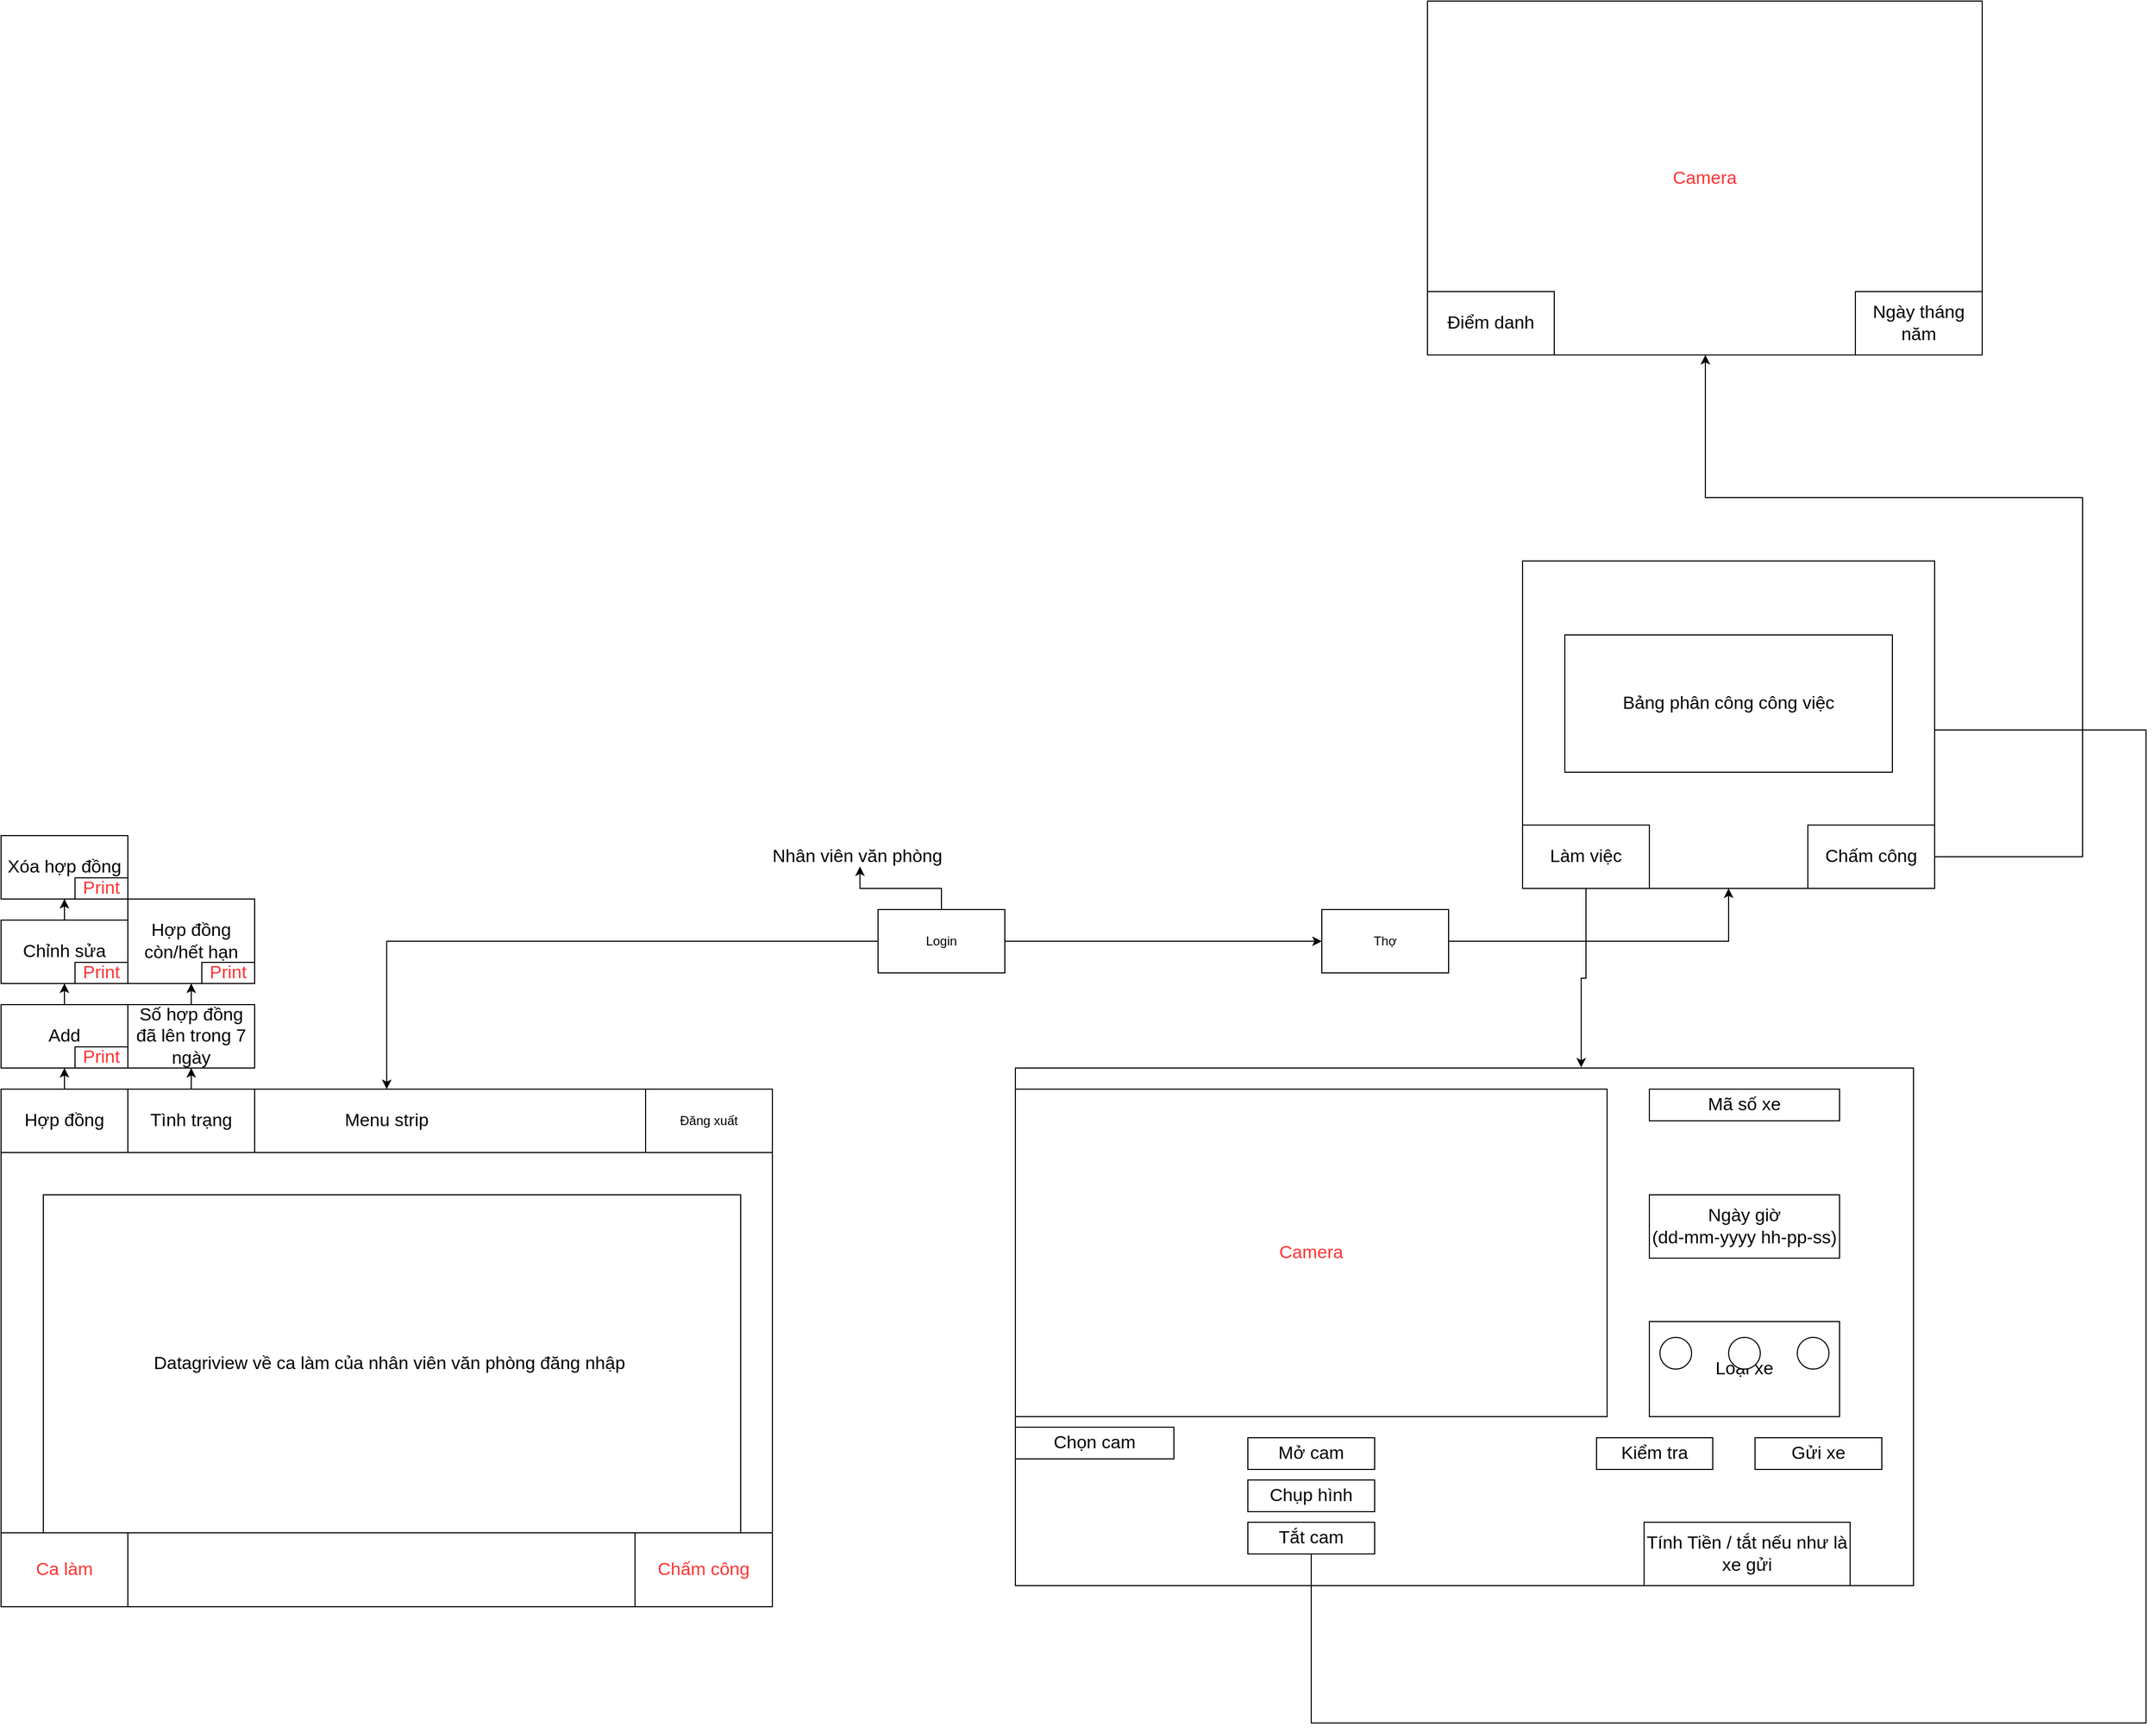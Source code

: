 <mxfile version="13.9.9" type="device"><diagram id="cZaAm-L3L8jquARNV6ch" name="Page-1"><mxGraphModel dx="980" dy="1661" grid="1" gridSize="10" guides="1" tooltips="1" connect="1" arrows="1" fold="1" page="1" pageScale="1" pageWidth="850" pageHeight="1100" math="0" shadow="0"><root><mxCell id="0"/><mxCell id="1" parent="0"/><mxCell id="08QIauzWuRcyj7Z-gWm9-30" value="" style="rounded=0;whiteSpace=wrap;html=1;" parent="1" vertex="1"><mxGeometry x="1000" y="230" width="850" height="490" as="geometry"/></mxCell><mxCell id="08QIauzWuRcyj7Z-gWm9-41" value="Loại xe" style="rounded=0;whiteSpace=wrap;html=1;fontSize=17;fontColor=#000000;" parent="1" vertex="1"><mxGeometry x="1600" y="470" width="180" height="90" as="geometry"/></mxCell><mxCell id="08QIauzWuRcyj7Z-gWm9-4" value="" style="edgeStyle=orthogonalEdgeStyle;rounded=0;orthogonalLoop=1;jettySize=auto;html=1;fontSize=17;entryX=0.516;entryY=0.96;entryDx=0;entryDy=0;entryPerimeter=0;" parent="1" source="08QIauzWuRcyj7Z-gWm9-1" target="08QIauzWuRcyj7Z-gWm9-2" edge="1"><mxGeometry relative="1" as="geometry"><mxPoint x="630" y="100" as="targetPoint"/></mxGeometry></mxCell><mxCell id="08QIauzWuRcyj7Z-gWm9-16" value="" style="edgeStyle=orthogonalEdgeStyle;rounded=0;orthogonalLoop=1;jettySize=auto;html=1;fontSize=17;" parent="1" source="08QIauzWuRcyj7Z-gWm9-1" target="08QIauzWuRcyj7Z-gWm9-7" edge="1"><mxGeometry relative="1" as="geometry"/></mxCell><mxCell id="08QIauzWuRcyj7Z-gWm9-29" value="" style="edgeStyle=orthogonalEdgeStyle;rounded=0;orthogonalLoop=1;jettySize=auto;html=1;fontSize=17;fontColor=#FF3333;" parent="1" source="08QIauzWuRcyj7Z-gWm9-1" target="08QIauzWuRcyj7Z-gWm9-28" edge="1"><mxGeometry relative="1" as="geometry"/></mxCell><mxCell id="08QIauzWuRcyj7Z-gWm9-1" value="Login&lt;br&gt;" style="rounded=0;whiteSpace=wrap;html=1;" parent="1" vertex="1"><mxGeometry x="870" y="80" width="120" height="60" as="geometry"/></mxCell><mxCell id="08QIauzWuRcyj7Z-gWm9-2" value="&lt;font style=&quot;font-size: 17px&quot;&gt;Nhân viên văn phòng&lt;/font&gt;" style="text;html=1;align=center;verticalAlign=middle;resizable=0;points=[];autosize=1;strokeColor=none;fillColor=none;" parent="1" vertex="1"><mxGeometry x="760" y="20" width="180" height="20" as="geometry"/></mxCell><mxCell id="08QIauzWuRcyj7Z-gWm9-3" value="" style="rounded=0;whiteSpace=wrap;html=1;fontSize=17;" parent="1" vertex="1"><mxGeometry x="40" y="250" width="730" height="490" as="geometry"/></mxCell><mxCell id="08QIauzWuRcyj7Z-gWm9-7" value="Menu strip" style="rounded=0;whiteSpace=wrap;html=1;fontSize=17;" parent="1" vertex="1"><mxGeometry x="40" y="250" width="730" height="60" as="geometry"/></mxCell><mxCell id="08QIauzWuRcyj7Z-gWm9-8" value="Datagriview về ca làm của nhân viên văn phòng đăng nhập&amp;nbsp;" style="rounded=0;whiteSpace=wrap;html=1;fontSize=17;" parent="1" vertex="1"><mxGeometry x="80" y="350" width="660" height="320" as="geometry"/></mxCell><mxCell id="08QIauzWuRcyj7Z-gWm9-11" value="" style="edgeStyle=orthogonalEdgeStyle;rounded=0;orthogonalLoop=1;jettySize=auto;html=1;fontSize=17;" parent="1" source="08QIauzWuRcyj7Z-gWm9-9" target="08QIauzWuRcyj7Z-gWm9-10" edge="1"><mxGeometry relative="1" as="geometry"/></mxCell><mxCell id="08QIauzWuRcyj7Z-gWm9-9" value="Hợp đồng" style="rounded=0;whiteSpace=wrap;html=1;fontSize=17;" parent="1" vertex="1"><mxGeometry x="40" y="250" width="120" height="60" as="geometry"/></mxCell><mxCell id="08QIauzWuRcyj7Z-gWm9-13" value="" style="edgeStyle=orthogonalEdgeStyle;rounded=0;orthogonalLoop=1;jettySize=auto;html=1;fontSize=17;" parent="1" source="08QIauzWuRcyj7Z-gWm9-10" target="08QIauzWuRcyj7Z-gWm9-12" edge="1"><mxGeometry relative="1" as="geometry"/></mxCell><mxCell id="08QIauzWuRcyj7Z-gWm9-10" value="Add" style="rounded=0;whiteSpace=wrap;html=1;fontSize=17;" parent="1" vertex="1"><mxGeometry x="40" y="170" width="120" height="60" as="geometry"/></mxCell><mxCell id="08QIauzWuRcyj7Z-gWm9-15" value="" style="edgeStyle=orthogonalEdgeStyle;rounded=0;orthogonalLoop=1;jettySize=auto;html=1;fontSize=17;" parent="1" source="08QIauzWuRcyj7Z-gWm9-12" target="08QIauzWuRcyj7Z-gWm9-14" edge="1"><mxGeometry relative="1" as="geometry"/></mxCell><mxCell id="08QIauzWuRcyj7Z-gWm9-12" value="Chỉnh sửa" style="rounded=0;whiteSpace=wrap;html=1;fontSize=17;" parent="1" vertex="1"><mxGeometry x="40" y="90" width="120" height="60" as="geometry"/></mxCell><mxCell id="08QIauzWuRcyj7Z-gWm9-14" value="Xóa hợp đồng" style="rounded=0;whiteSpace=wrap;html=1;fontSize=17;" parent="1" vertex="1"><mxGeometry x="40" y="10" width="120" height="60" as="geometry"/></mxCell><mxCell id="08QIauzWuRcyj7Z-gWm9-20" value="" style="edgeStyle=orthogonalEdgeStyle;rounded=0;orthogonalLoop=1;jettySize=auto;html=1;fontSize=17;fontColor=#FF3333;" parent="1" source="08QIauzWuRcyj7Z-gWm9-17" target="08QIauzWuRcyj7Z-gWm9-19" edge="1"><mxGeometry relative="1" as="geometry"/></mxCell><mxCell id="08QIauzWuRcyj7Z-gWm9-17" value="Tình trạng" style="rounded=0;whiteSpace=wrap;html=1;fontSize=17;" parent="1" vertex="1"><mxGeometry x="160" y="250" width="120" height="60" as="geometry"/></mxCell><mxCell id="08QIauzWuRcyj7Z-gWm9-18" value="&lt;font color=&quot;#ff3333&quot;&gt;Ca làm&lt;/font&gt;" style="rounded=0;whiteSpace=wrap;html=1;fontSize=17;" parent="1" vertex="1"><mxGeometry x="40" y="670" width="120" height="70" as="geometry"/></mxCell><mxCell id="08QIauzWuRcyj7Z-gWm9-22" value="" style="edgeStyle=orthogonalEdgeStyle;rounded=0;orthogonalLoop=1;jettySize=auto;html=1;fontSize=17;fontColor=#FF3333;" parent="1" source="08QIauzWuRcyj7Z-gWm9-19" target="08QIauzWuRcyj7Z-gWm9-21" edge="1"><mxGeometry relative="1" as="geometry"/></mxCell><mxCell id="08QIauzWuRcyj7Z-gWm9-19" value="Số hợp đồng đã lên trong 7 ngày" style="whiteSpace=wrap;html=1;fontSize=17;rounded=0;" parent="1" vertex="1"><mxGeometry x="160" y="170" width="120" height="60" as="geometry"/></mxCell><mxCell id="08QIauzWuRcyj7Z-gWm9-21" value="Hợp đồng còn/hết hạn" style="whiteSpace=wrap;html=1;fontSize=17;rounded=0;" parent="1" vertex="1"><mxGeometry x="160" y="70" width="120" height="80" as="geometry"/></mxCell><mxCell id="08QIauzWuRcyj7Z-gWm9-23" value="Chấm công" style="rounded=0;whiteSpace=wrap;html=1;fontSize=17;fontColor=#FF3333;" parent="1" vertex="1"><mxGeometry x="640" y="670" width="130" height="70" as="geometry"/></mxCell><mxCell id="08QIauzWuRcyj7Z-gWm9-24" value="Print" style="rounded=0;whiteSpace=wrap;html=1;fontSize=17;fontColor=#FF3333;" parent="1" vertex="1"><mxGeometry x="110" y="210" width="50" height="20" as="geometry"/></mxCell><mxCell id="08QIauzWuRcyj7Z-gWm9-25" value="Print" style="rounded=0;whiteSpace=wrap;html=1;fontSize=17;fontColor=#FF3333;" parent="1" vertex="1"><mxGeometry x="110" y="130" width="50" height="20" as="geometry"/></mxCell><mxCell id="08QIauzWuRcyj7Z-gWm9-26" value="Print" style="rounded=0;whiteSpace=wrap;html=1;fontSize=17;fontColor=#FF3333;" parent="1" vertex="1"><mxGeometry x="110" y="50" width="50" height="20" as="geometry"/></mxCell><mxCell id="08QIauzWuRcyj7Z-gWm9-27" value="Print" style="rounded=0;whiteSpace=wrap;html=1;fontSize=17;fontColor=#FF3333;" parent="1" vertex="1"><mxGeometry x="230" y="130" width="50" height="20" as="geometry"/></mxCell><mxCell id="08QIauzWuRcyj7Z-gWm9-56" value="" style="edgeStyle=orthogonalEdgeStyle;rounded=0;orthogonalLoop=1;jettySize=auto;html=1;fontSize=17;fontColor=#000000;" parent="1" source="08QIauzWuRcyj7Z-gWm9-28" target="08QIauzWuRcyj7Z-gWm9-55" edge="1"><mxGeometry relative="1" as="geometry"/></mxCell><mxCell id="08QIauzWuRcyj7Z-gWm9-28" value="Thợ&lt;br&gt;" style="rounded=0;whiteSpace=wrap;html=1;" parent="1" vertex="1"><mxGeometry x="1290" y="80" width="120" height="60" as="geometry"/></mxCell><mxCell id="08QIauzWuRcyj7Z-gWm9-32" value="Camera" style="rounded=0;whiteSpace=wrap;html=1;fontSize=17;fontColor=#FF3333;" parent="1" vertex="1"><mxGeometry x="1000" y="250" width="560" height="310" as="geometry"/></mxCell><mxCell id="08QIauzWuRcyj7Z-gWm9-33" value="&lt;font color=&quot;#000000&quot;&gt;Chọn cam&lt;/font&gt;" style="rounded=0;whiteSpace=wrap;html=1;fontSize=17;fontColor=#FF3333;" parent="1" vertex="1"><mxGeometry x="1000" y="570" width="150" height="30" as="geometry"/></mxCell><mxCell id="08QIauzWuRcyj7Z-gWm9-34" value="Mở cam" style="rounded=0;whiteSpace=wrap;html=1;fontSize=17;fontColor=#000000;" parent="1" vertex="1"><mxGeometry x="1220" y="580" width="120" height="30" as="geometry"/></mxCell><mxCell id="08QIauzWuRcyj7Z-gWm9-62" style="edgeStyle=orthogonalEdgeStyle;rounded=0;orthogonalLoop=1;jettySize=auto;html=1;entryX=0.604;entryY=0.993;entryDx=0;entryDy=0;entryPerimeter=0;fontSize=17;fontColor=#000000;" parent="1" source="08QIauzWuRcyj7Z-gWm9-35" target="08QIauzWuRcyj7Z-gWm9-55" edge="1"><mxGeometry relative="1" as="geometry"><Array as="points"><mxPoint x="1280" y="850"/><mxPoint x="2070" y="850"/><mxPoint x="2070" y="-90"/><mxPoint x="1716" y="-90"/></Array></mxGeometry></mxCell><mxCell id="08QIauzWuRcyj7Z-gWm9-35" value="Tắt cam" style="rounded=0;whiteSpace=wrap;html=1;fontSize=17;fontColor=#000000;" parent="1" vertex="1"><mxGeometry x="1220" y="660" width="120" height="30" as="geometry"/></mxCell><mxCell id="08QIauzWuRcyj7Z-gWm9-36" value="Chụp hình" style="rounded=0;whiteSpace=wrap;html=1;fontSize=17;fontColor=#000000;" parent="1" vertex="1"><mxGeometry x="1220" y="620" width="120" height="30" as="geometry"/></mxCell><mxCell id="08QIauzWuRcyj7Z-gWm9-37" value="Mã số xe" style="rounded=0;whiteSpace=wrap;html=1;fontSize=17;fontColor=#000000;" parent="1" vertex="1"><mxGeometry x="1600" y="250" width="180" height="30" as="geometry"/></mxCell><mxCell id="08QIauzWuRcyj7Z-gWm9-38" value="" style="ellipse;whiteSpace=wrap;html=1;aspect=fixed;fontSize=17;fontColor=#000000;" parent="1" vertex="1"><mxGeometry x="1610" y="485" width="30" height="30" as="geometry"/></mxCell><mxCell id="08QIauzWuRcyj7Z-gWm9-39" value="" style="ellipse;whiteSpace=wrap;html=1;aspect=fixed;fontSize=17;fontColor=#000000;" parent="1" vertex="1"><mxGeometry x="1675" y="485" width="30" height="30" as="geometry"/></mxCell><mxCell id="08QIauzWuRcyj7Z-gWm9-40" value="" style="ellipse;whiteSpace=wrap;html=1;aspect=fixed;fontSize=17;fontColor=#000000;" parent="1" vertex="1"><mxGeometry x="1740" y="485" width="30" height="30" as="geometry"/></mxCell><mxCell id="08QIauzWuRcyj7Z-gWm9-45" value="Ngày giờ &lt;br&gt;(dd-mm-yyyy hh-pp-ss)" style="rounded=0;whiteSpace=wrap;html=1;fontSize=17;fontColor=#000000;" parent="1" vertex="1"><mxGeometry x="1600" y="350" width="180" height="60" as="geometry"/></mxCell><mxCell id="08QIauzWuRcyj7Z-gWm9-46" value="Kiểm tra" style="rounded=0;whiteSpace=wrap;html=1;fontSize=17;fontColor=#000000;" parent="1" vertex="1"><mxGeometry x="1550" y="580" width="110" height="30" as="geometry"/></mxCell><mxCell id="08QIauzWuRcyj7Z-gWm9-47" value="Tính Tiền / tắt nếu như là xe gửi" style="rounded=0;whiteSpace=wrap;html=1;fontSize=17;fontColor=#000000;" parent="1" vertex="1"><mxGeometry x="1595" y="660" width="195" height="60" as="geometry"/></mxCell><mxCell id="08QIauzWuRcyj7Z-gWm9-49" value="Gửi xe" style="rounded=0;whiteSpace=wrap;html=1;fontSize=17;fontColor=#000000;" parent="1" vertex="1"><mxGeometry x="1700" y="580" width="120" height="30" as="geometry"/></mxCell><mxCell id="08QIauzWuRcyj7Z-gWm9-50" value="Camera" style="whiteSpace=wrap;html=1;fontSize=17;fontColor=#FF3333;rounded=0;" parent="1" vertex="1"><mxGeometry x="1390" y="-780" width="525" height="335" as="geometry"/></mxCell><mxCell id="08QIauzWuRcyj7Z-gWm9-52" value="Điểm danh" style="rounded=0;whiteSpace=wrap;html=1;fontSize=17;fontColor=#000000;" parent="1" vertex="1"><mxGeometry x="1390" y="-505" width="120" height="60" as="geometry"/></mxCell><mxCell id="08QIauzWuRcyj7Z-gWm9-53" value="Ngày tháng năm" style="rounded=0;whiteSpace=wrap;html=1;fontSize=17;fontColor=#000000;" parent="1" vertex="1"><mxGeometry x="1795" y="-505" width="120" height="60" as="geometry"/></mxCell><mxCell id="08QIauzWuRcyj7Z-gWm9-55" value="" style="rounded=0;whiteSpace=wrap;html=1;" parent="1" vertex="1"><mxGeometry x="1480" y="-250" width="390" height="310" as="geometry"/></mxCell><mxCell id="08QIauzWuRcyj7Z-gWm9-57" value="Bảng phân công công việc" style="rounded=0;whiteSpace=wrap;html=1;fontSize=17;fontColor=#000000;" parent="1" vertex="1"><mxGeometry x="1520" y="-180" width="310" height="130" as="geometry"/></mxCell><mxCell id="08QIauzWuRcyj7Z-gWm9-63" style="edgeStyle=orthogonalEdgeStyle;rounded=0;orthogonalLoop=1;jettySize=auto;html=1;fontSize=17;fontColor=#000000;" parent="1" source="08QIauzWuRcyj7Z-gWm9-58" target="08QIauzWuRcyj7Z-gWm9-50" edge="1"><mxGeometry relative="1" as="geometry"><Array as="points"><mxPoint x="2010" y="30"/><mxPoint x="2010" y="-310"/><mxPoint x="1653" y="-310"/></Array></mxGeometry></mxCell><mxCell id="08QIauzWuRcyj7Z-gWm9-58" value="Chấm công" style="rounded=0;whiteSpace=wrap;html=1;fontSize=17;fontColor=#000000;" parent="1" vertex="1"><mxGeometry x="1750" width="120" height="60" as="geometry"/></mxCell><mxCell id="08QIauzWuRcyj7Z-gWm9-60" style="edgeStyle=orthogonalEdgeStyle;rounded=0;orthogonalLoop=1;jettySize=auto;html=1;entryX=0.63;entryY=-0.001;entryDx=0;entryDy=0;entryPerimeter=0;fontSize=17;fontColor=#000000;" parent="1" source="08QIauzWuRcyj7Z-gWm9-59" target="08QIauzWuRcyj7Z-gWm9-30" edge="1"><mxGeometry relative="1" as="geometry"/></mxCell><mxCell id="08QIauzWuRcyj7Z-gWm9-59" value="Làm việc" style="rounded=0;whiteSpace=wrap;html=1;fontSize=17;fontColor=#000000;" parent="1" vertex="1"><mxGeometry x="1480" width="120" height="60" as="geometry"/></mxCell><mxCell id="V6vNNWeXyZgdo5-P4NZX-2" value="Đăng xuất" style="rounded=0;whiteSpace=wrap;html=1;" vertex="1" parent="1"><mxGeometry x="650" y="250" width="120" height="60" as="geometry"/></mxCell></root></mxGraphModel></diagram></mxfile>